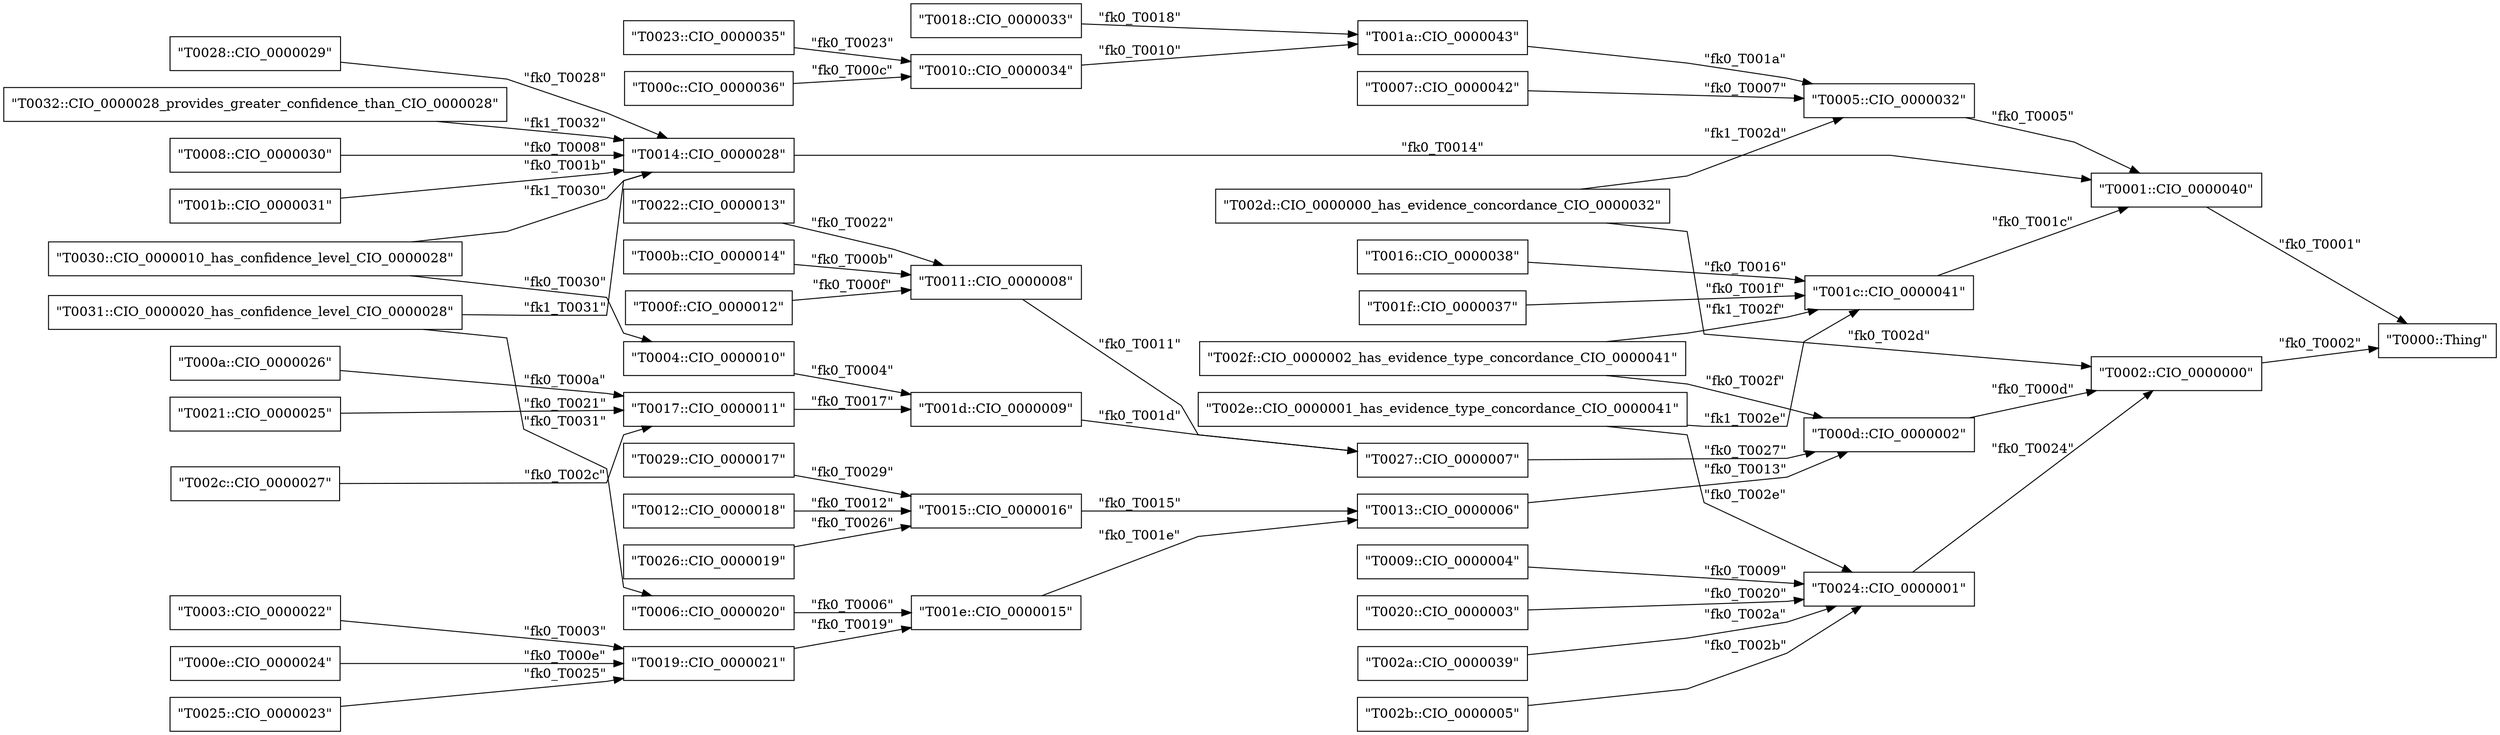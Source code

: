 strict digraph G {
  splines=polyline;
  rankdir=LR;
  "T0000::Thing" [ label="\"T0000::Thing\"" shape="box" ];
  "T0001::CIO_0000040" [ label="\"T0001::CIO_0000040\"" shape="box" ];
  "T0002::CIO_0000000" [ label="\"T0002::CIO_0000000\"" shape="box" ];
  "T0003::CIO_0000022" [ label="\"T0003::CIO_0000022\"" shape="box" ];
  "T0019::CIO_0000021" [ label="\"T0019::CIO_0000021\"" shape="box" ];
  "T0004::CIO_0000010" [ label="\"T0004::CIO_0000010\"" shape="box" ];
  "T001d::CIO_0000009" [ label="\"T001d::CIO_0000009\"" shape="box" ];
  "T0005::CIO_0000032" [ label="\"T0005::CIO_0000032\"" shape="box" ];
  "T0006::CIO_0000020" [ label="\"T0006::CIO_0000020\"" shape="box" ];
  "T001e::CIO_0000015" [ label="\"T001e::CIO_0000015\"" shape="box" ];
  "T0007::CIO_0000042" [ label="\"T0007::CIO_0000042\"" shape="box" ];
  "T0008::CIO_0000030" [ label="\"T0008::CIO_0000030\"" shape="box" ];
  "T0014::CIO_0000028" [ label="\"T0014::CIO_0000028\"" shape="box" ];
  "T0009::CIO_0000004" [ label="\"T0009::CIO_0000004\"" shape="box" ];
  "T0024::CIO_0000001" [ label="\"T0024::CIO_0000001\"" shape="box" ];
  "T000a::CIO_0000026" [ label="\"T000a::CIO_0000026\"" shape="box" ];
  "T0017::CIO_0000011" [ label="\"T0017::CIO_0000011\"" shape="box" ];
  "T000b::CIO_0000014" [ label="\"T000b::CIO_0000014\"" shape="box" ];
  "T0011::CIO_0000008" [ label="\"T0011::CIO_0000008\"" shape="box" ];
  "T000c::CIO_0000036" [ label="\"T000c::CIO_0000036\"" shape="box" ];
  "T0010::CIO_0000034" [ label="\"T0010::CIO_0000034\"" shape="box" ];
  "T000d::CIO_0000002" [ label="\"T000d::CIO_0000002\"" shape="box" ];
  "T000e::CIO_0000024" [ label="\"T000e::CIO_0000024\"" shape="box" ];
  "T000f::CIO_0000012" [ label="\"T000f::CIO_0000012\"" shape="box" ];
  "T001a::CIO_0000043" [ label="\"T001a::CIO_0000043\"" shape="box" ];
  "T0027::CIO_0000007" [ label="\"T0027::CIO_0000007\"" shape="box" ];
  "T0012::CIO_0000018" [ label="\"T0012::CIO_0000018\"" shape="box" ];
  "T0015::CIO_0000016" [ label="\"T0015::CIO_0000016\"" shape="box" ];
  "T0013::CIO_0000006" [ label="\"T0013::CIO_0000006\"" shape="box" ];
  "T0016::CIO_0000038" [ label="\"T0016::CIO_0000038\"" shape="box" ];
  "T001c::CIO_0000041" [ label="\"T001c::CIO_0000041\"" shape="box" ];
  "T0018::CIO_0000033" [ label="\"T0018::CIO_0000033\"" shape="box" ];
  "T001b::CIO_0000031" [ label="\"T001b::CIO_0000031\"" shape="box" ];
  "T001f::CIO_0000037" [ label="\"T001f::CIO_0000037\"" shape="box" ];
  "T0020::CIO_0000003" [ label="\"T0020::CIO_0000003\"" shape="box" ];
  "T0021::CIO_0000025" [ label="\"T0021::CIO_0000025\"" shape="box" ];
  "T0022::CIO_0000013" [ label="\"T0022::CIO_0000013\"" shape="box" ];
  "T0023::CIO_0000035" [ label="\"T0023::CIO_0000035\"" shape="box" ];
  "T0025::CIO_0000023" [ label="\"T0025::CIO_0000023\"" shape="box" ];
  "T0026::CIO_0000019" [ label="\"T0026::CIO_0000019\"" shape="box" ];
  "T0028::CIO_0000029" [ label="\"T0028::CIO_0000029\"" shape="box" ];
  "T0029::CIO_0000017" [ label="\"T0029::CIO_0000017\"" shape="box" ];
  "T002a::CIO_0000039" [ label="\"T002a::CIO_0000039\"" shape="box" ];
  "T002b::CIO_0000005" [ label="\"T002b::CIO_0000005\"" shape="box" ];
  "T002c::CIO_0000027" [ label="\"T002c::CIO_0000027\"" shape="box" ];
  "T002d::CIO_0000000_has_evidence_concordance_CIO_0000032" [ label="\"T002d::CIO_0000000_has_evidence_concordance_CIO_0000032\"" shape="box" ];
  "T002e::CIO_0000001_has_evidence_type_concordance_CIO_0000041" [ label="\"T002e::CIO_0000001_has_evidence_type_concordance_CIO_0000041\"" shape="box" ];
  "T002f::CIO_0000002_has_evidence_type_concordance_CIO_0000041" [ label="\"T002f::CIO_0000002_has_evidence_type_concordance_CIO_0000041\"" shape="box" ];
  "T0030::CIO_0000010_has_confidence_level_CIO_0000028" [ label="\"T0030::CIO_0000010_has_confidence_level_CIO_0000028\"" shape="box" ];
  "T0031::CIO_0000020_has_confidence_level_CIO_0000028" [ label="\"T0031::CIO_0000020_has_confidence_level_CIO_0000028\"" shape="box" ];
  "T0032::CIO_0000028_provides_greater_confidence_than_CIO_0000028" [ label="\"T0032::CIO_0000028_provides_greater_confidence_than_CIO_0000028\"" shape="box" ];
  "T0001::CIO_0000040" -> "T0000::Thing" [ label="\"fk0_T0001\"" ];
  "T0002::CIO_0000000" -> "T0000::Thing" [ label="\"fk0_T0002\"" ];
  "T0003::CIO_0000022" -> "T0019::CIO_0000021" [ label="\"fk0_T0003\"" ];
  "T0004::CIO_0000010" -> "T001d::CIO_0000009" [ label="\"fk0_T0004\"" ];
  "T0005::CIO_0000032" -> "T0001::CIO_0000040" [ label="\"fk0_T0005\"" ];
  "T0006::CIO_0000020" -> "T001e::CIO_0000015" [ label="\"fk0_T0006\"" ];
  "T0007::CIO_0000042" -> "T0005::CIO_0000032" [ label="\"fk0_T0007\"" ];
  "T0008::CIO_0000030" -> "T0014::CIO_0000028" [ label="\"fk0_T0008\"" ];
  "T0009::CIO_0000004" -> "T0024::CIO_0000001" [ label="\"fk0_T0009\"" ];
  "T000a::CIO_0000026" -> "T0017::CIO_0000011" [ label="\"fk0_T000a\"" ];
  "T000b::CIO_0000014" -> "T0011::CIO_0000008" [ label="\"fk0_T000b\"" ];
  "T000c::CIO_0000036" -> "T0010::CIO_0000034" [ label="\"fk0_T000c\"" ];
  "T000d::CIO_0000002" -> "T0002::CIO_0000000" [ label="\"fk0_T000d\"" ];
  "T000e::CIO_0000024" -> "T0019::CIO_0000021" [ label="\"fk0_T000e\"" ];
  "T000f::CIO_0000012" -> "T0011::CIO_0000008" [ label="\"fk0_T000f\"" ];
  "T0010::CIO_0000034" -> "T001a::CIO_0000043" [ label="\"fk0_T0010\"" ];
  "T0011::CIO_0000008" -> "T0027::CIO_0000007" [ label="\"fk0_T0011\"" ];
  "T0012::CIO_0000018" -> "T0015::CIO_0000016" [ label="\"fk0_T0012\"" ];
  "T0013::CIO_0000006" -> "T000d::CIO_0000002" [ label="\"fk0_T0013\"" ];
  "T0014::CIO_0000028" -> "T0001::CIO_0000040" [ label="\"fk0_T0014\"" ];
  "T0015::CIO_0000016" -> "T0013::CIO_0000006" [ label="\"fk0_T0015\"" ];
  "T0016::CIO_0000038" -> "T001c::CIO_0000041" [ label="\"fk0_T0016\"" ];
  "T0017::CIO_0000011" -> "T001d::CIO_0000009" [ label="\"fk0_T0017\"" ];
  "T0018::CIO_0000033" -> "T001a::CIO_0000043" [ label="\"fk0_T0018\"" ];
  "T0019::CIO_0000021" -> "T001e::CIO_0000015" [ label="\"fk0_T0019\"" ];
  "T001a::CIO_0000043" -> "T0005::CIO_0000032" [ label="\"fk0_T001a\"" ];
  "T001b::CIO_0000031" -> "T0014::CIO_0000028" [ label="\"fk0_T001b\"" ];
  "T001c::CIO_0000041" -> "T0001::CIO_0000040" [ label="\"fk0_T001c\"" ];
  "T001d::CIO_0000009" -> "T0027::CIO_0000007" [ label="\"fk0_T001d\"" ];
  "T001e::CIO_0000015" -> "T0013::CIO_0000006" [ label="\"fk0_T001e\"" ];
  "T001f::CIO_0000037" -> "T001c::CIO_0000041" [ label="\"fk0_T001f\"" ];
  "T0020::CIO_0000003" -> "T0024::CIO_0000001" [ label="\"fk0_T0020\"" ];
  "T0021::CIO_0000025" -> "T0017::CIO_0000011" [ label="\"fk0_T0021\"" ];
  "T0022::CIO_0000013" -> "T0011::CIO_0000008" [ label="\"fk0_T0022\"" ];
  "T0023::CIO_0000035" -> "T0010::CIO_0000034" [ label="\"fk0_T0023\"" ];
  "T0024::CIO_0000001" -> "T0002::CIO_0000000" [ label="\"fk0_T0024\"" ];
  "T0025::CIO_0000023" -> "T0019::CIO_0000021" [ label="\"fk0_T0025\"" ];
  "T0026::CIO_0000019" -> "T0015::CIO_0000016" [ label="\"fk0_T0026\"" ];
  "T0027::CIO_0000007" -> "T000d::CIO_0000002" [ label="\"fk0_T0027\"" ];
  "T0028::CIO_0000029" -> "T0014::CIO_0000028" [ label="\"fk0_T0028\"" ];
  "T0029::CIO_0000017" -> "T0015::CIO_0000016" [ label="\"fk0_T0029\"" ];
  "T002a::CIO_0000039" -> "T0024::CIO_0000001" [ label="\"fk0_T002a\"" ];
  "T002b::CIO_0000005" -> "T0024::CIO_0000001" [ label="\"fk0_T002b\"" ];
  "T002c::CIO_0000027" -> "T0017::CIO_0000011" [ label="\"fk0_T002c\"" ];
  "T002d::CIO_0000000_has_evidence_concordance_CIO_0000032" -> "T0005::CIO_0000032" [ label="\"fk1_T002d\"" ];
  "T002d::CIO_0000000_has_evidence_concordance_CIO_0000032" -> "T0002::CIO_0000000" [ label="\"fk0_T002d\"" ];
  "T002e::CIO_0000001_has_evidence_type_concordance_CIO_0000041" -> "T0024::CIO_0000001" [ label="\"fk0_T002e\"" ];
  "T002e::CIO_0000001_has_evidence_type_concordance_CIO_0000041" -> "T001c::CIO_0000041" [ label="\"fk1_T002e\"" ];
  "T002f::CIO_0000002_has_evidence_type_concordance_CIO_0000041" -> "T000d::CIO_0000002" [ label="\"fk0_T002f\"" ];
  "T002f::CIO_0000002_has_evidence_type_concordance_CIO_0000041" -> "T001c::CIO_0000041" [ label="\"fk1_T002f\"" ];
  "T0030::CIO_0000010_has_confidence_level_CIO_0000028" -> "T0004::CIO_0000010" [ label="\"fk0_T0030\"" ];
  "T0030::CIO_0000010_has_confidence_level_CIO_0000028" -> "T0014::CIO_0000028" [ label="\"fk1_T0030\"" ];
  "T0031::CIO_0000020_has_confidence_level_CIO_0000028" -> "T0006::CIO_0000020" [ label="\"fk0_T0031\"" ];
  "T0031::CIO_0000020_has_confidence_level_CIO_0000028" -> "T0014::CIO_0000028" [ label="\"fk1_T0031\"" ];
  "T0032::CIO_0000028_provides_greater_confidence_than_CIO_0000028" -> "T0014::CIO_0000028" [ label="\"fk1_T0032\"" ];
}
